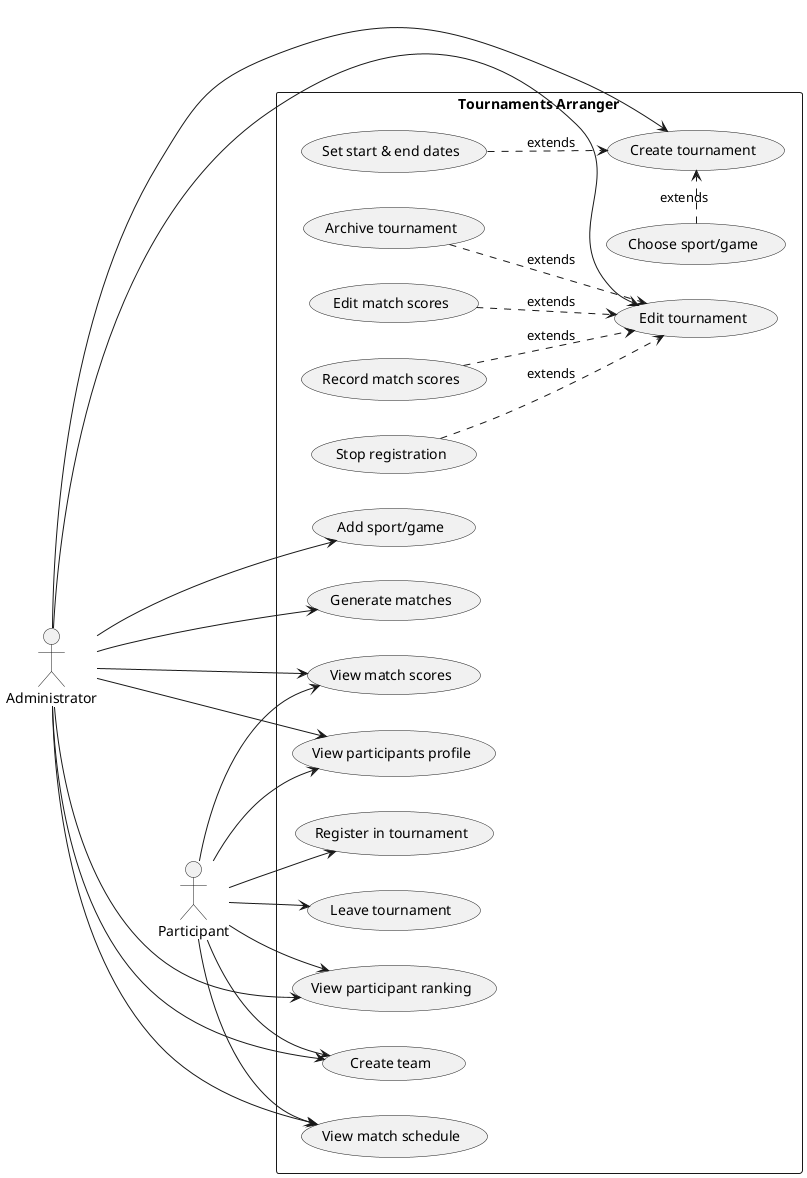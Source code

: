 @startuml project
left to right direction

actor Administrator as admin
actor Participant as particip

rectangle "Tournaments Arranger" {
    usecase "Create tournament" as create_tournaments
    usecase "Choose sport/game" as choose_tournament_type
    choose_tournament_type -right-> create_tournaments #line.dashed : extends
    usecase "Set start & end dates" as set_dates
    set_dates --> create_tournaments #line.dashed : extends

    usecase "Edit tournament" as edit_tournament_data
    usecase "Edit match scores" as edit_match_scores
    edit_match_scores --> edit_tournament_data #line.dashed : extends
    usecase "Record match scores" as record_match_scores
    record_match_scores --> edit_tournament_data #line.dashed : extends
    usecase "Stop registration" as stop_registration
    stop_registration --> edit_tournament_data #line.dashed : extends
    usecase "Archive tournament" as archive_tournament
    archive_tournament --> edit_tournament_data #line.dashed : extends

    usecase "View match scores" as view_match_scores
    usecase "View participant ranking" as view_participant_ranking
    usecase "View match schedule" as view_match_schedule
    usecase "Add sport/game" as add_sport_game


    usecase "View participants profile" as view_participant_profile
    usecase "Create team" as create_team
    usecase "Generate matches" as generate_matches
    usecase "Leave tournament" as leave_tournament
    usecase "Register in tournament" as register_in_tournament
    ' usecase "Sign up in different\ntournament in the same time" as signup
}

admin --> create_tournaments
admin --> edit_tournament_data
admin --> generate_matches
admin --> add_sport_game

admin ---> view_match_schedule
particip --> view_match_schedule
admin --> view_participant_ranking
particip --> view_participant_ranking
admin --> create_team
particip --> create_team
admin --> view_participant_profile
particip --> view_participant_profile
admin --> view_match_scores
particip --> view_match_scores

particip --> register_in_tournament
particip --> leave_tournament
@enduml
